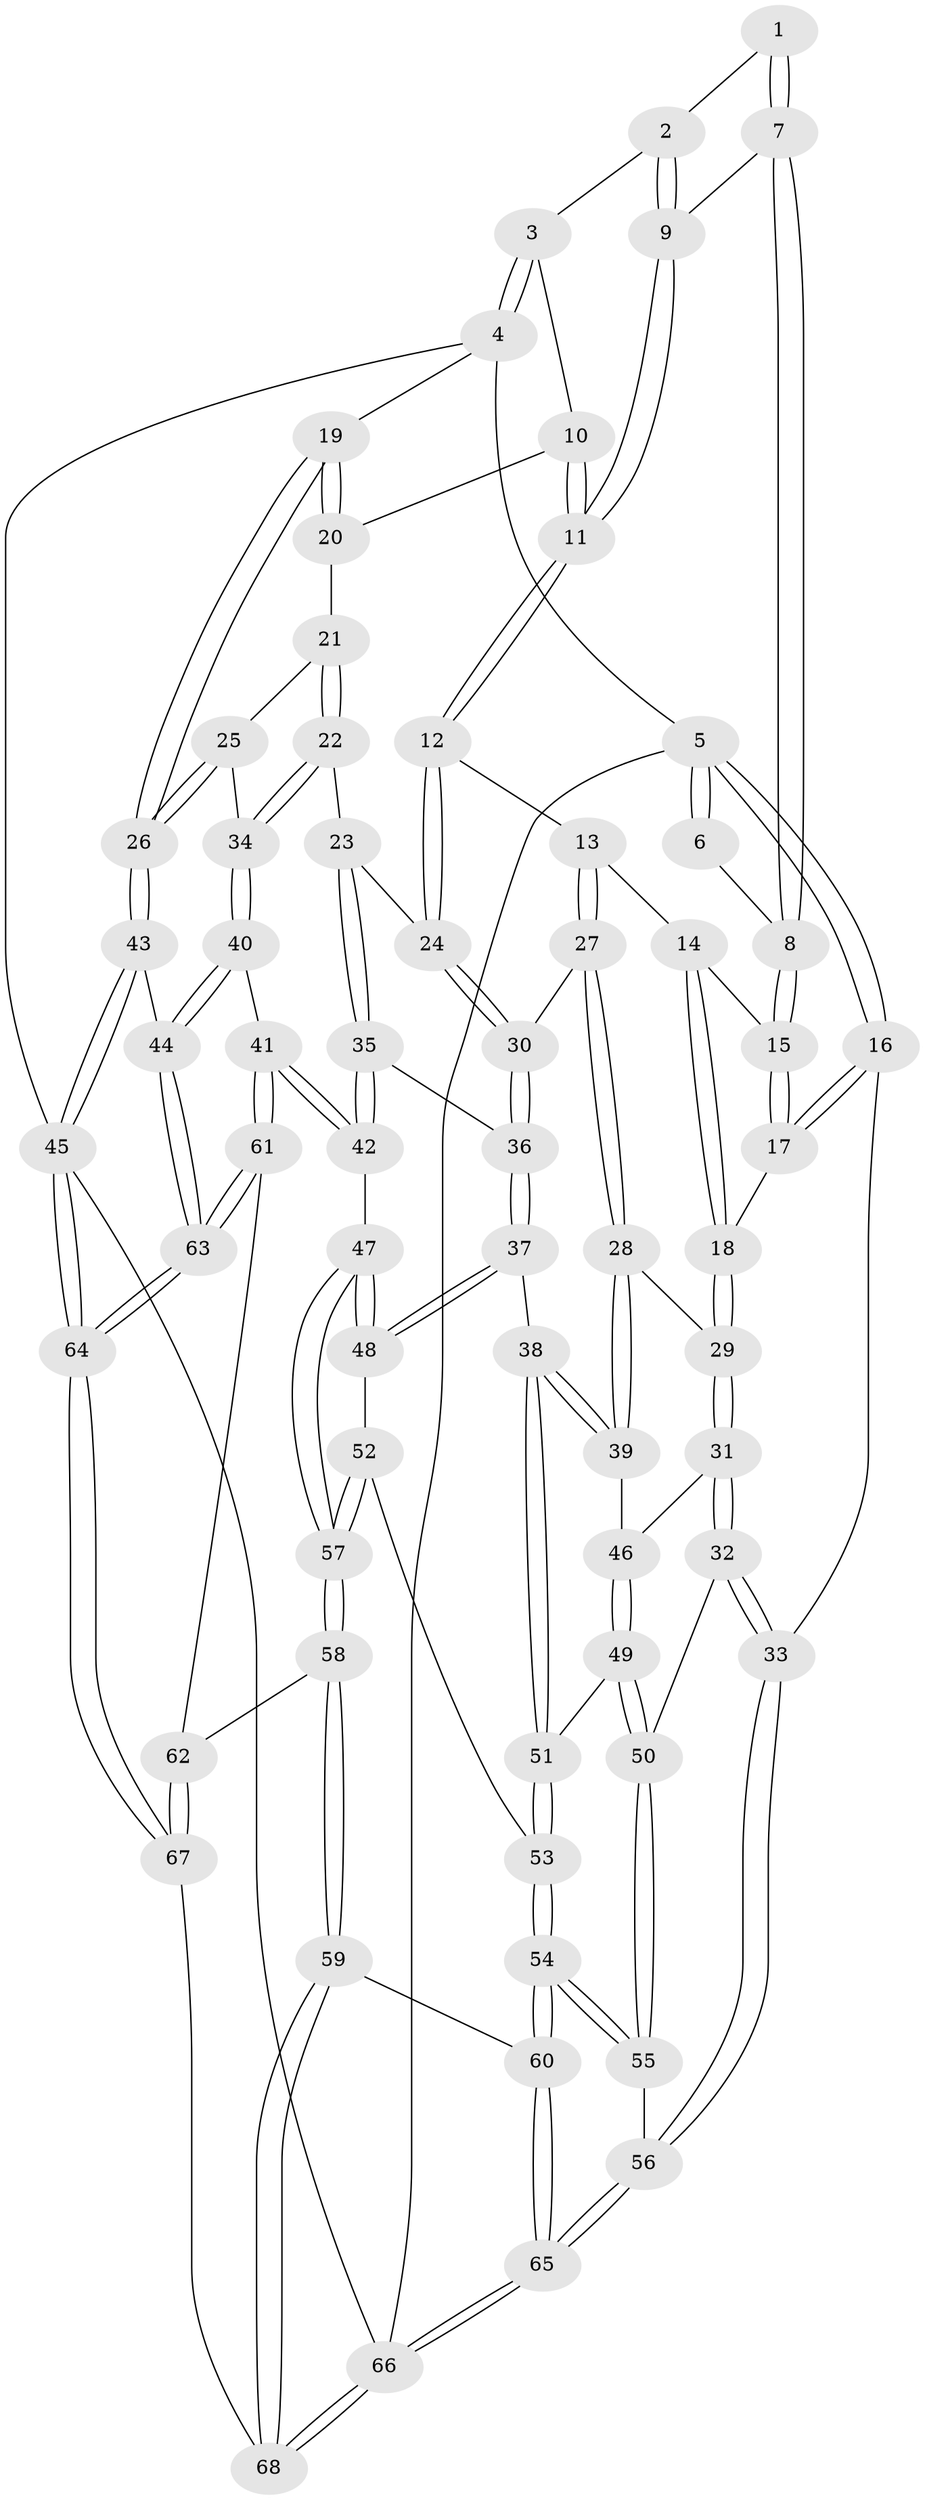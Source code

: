 // Generated by graph-tools (version 1.1) at 2025/51/03/09/25 03:51:06]
// undirected, 68 vertices, 167 edges
graph export_dot {
graph [start="1"]
  node [color=gray90,style=filled];
  1 [pos="+0.31867477837689145+0"];
  2 [pos="+0.6315459689688038+0"];
  3 [pos="+0.8023572902979298+0"];
  4 [pos="+1+0"];
  5 [pos="+0+0"];
  6 [pos="+0.19044073794717425+0"];
  7 [pos="+0.3629636330311482+0.06104887145694566"];
  8 [pos="+0.1391084245446+0.12179773730450974"];
  9 [pos="+0.39273730497061204+0.10788209858324255"];
  10 [pos="+0.49203961635660104+0.22466300568435188"];
  11 [pos="+0.4596060208108559+0.23061467756612408"];
  12 [pos="+0.45434172275294277+0.23472009893183263"];
  13 [pos="+0.32538953964871475+0.2943560812648659"];
  14 [pos="+0.20564869881388373+0.25055567446390037"];
  15 [pos="+0.11199214228752702+0.1886579958090897"];
  16 [pos="+0+0.23523613695238957"];
  17 [pos="+0+0.23999539773409356"];
  18 [pos="+0.11812421387013339+0.4760728905079067"];
  19 [pos="+1+0.1137453582951963"];
  20 [pos="+0.545415288702231+0.2573376716945841"];
  21 [pos="+0.5795675490818446+0.29948971469543084"];
  22 [pos="+0.598459521325663+0.5055878677280484"];
  23 [pos="+0.5267157502012385+0.5055679468243337"];
  24 [pos="+0.4905552807954763+0.4789650141715843"];
  25 [pos="+0.8321978466887034+0.4079971526815905"];
  26 [pos="+1+0.4080677529871649"];
  27 [pos="+0.3055949005787815+0.46865250878819237"];
  28 [pos="+0.2930692442465684+0.4800907024380556"];
  29 [pos="+0.13908127183146377+0.5265873287490604"];
  30 [pos="+0.353870155588158+0.49352228793462183"];
  31 [pos="+0.11025061733936123+0.5764898851304507"];
  32 [pos="+0.03348992551589324+0.6163572747329685"];
  33 [pos="+0+0.6254988110173332"];
  34 [pos="+0.6051882427058406+0.5102760143977115"];
  35 [pos="+0.4472495005766626+0.6187554527275353"];
  36 [pos="+0.43855318516495845+0.6171500512255407"];
  37 [pos="+0.34471539743466323+0.6719970990806813"];
  38 [pos="+0.31148870216574054+0.6568127389619081"];
  39 [pos="+0.3014969965766015+0.6424182866698219"];
  40 [pos="+0.6529550149879314+0.6920109901925127"];
  41 [pos="+0.5817946112157737+0.7392405156743576"];
  42 [pos="+0.5653734672326776+0.7369424075138185"];
  43 [pos="+1+0.6211628675669747"];
  44 [pos="+0.8696906668579442+0.6994371419738007"];
  45 [pos="+1+1"];
  46 [pos="+0.1729410261392993+0.6351067291017509"];
  47 [pos="+0.456681882354293+0.7832436095721063"];
  48 [pos="+0.3484853522560938+0.6871758714948443"];
  49 [pos="+0.2006955792422317+0.7222536417197235"];
  50 [pos="+0.10411445442384716+0.7681926809410259"];
  51 [pos="+0.230340799663212+0.7406545582458683"];
  52 [pos="+0.3149792081133425+0.7965155581704413"];
  53 [pos="+0.2458112739206634+0.7804867447083925"];
  54 [pos="+0.13568221366018823+0.9221533584808758"];
  55 [pos="+0.09815353811423554+0.8185234538926547"];
  56 [pos="+0+0.7137778226336102"];
  57 [pos="+0.37738294255771854+0.8653337324230114"];
  58 [pos="+0.3762950463988001+0.8758202444251169"];
  59 [pos="+0.1852548909533668+1"];
  60 [pos="+0.135620005461716+0.9237128290747112"];
  61 [pos="+0.6159475036357143+1"];
  62 [pos="+0.3886739542181384+0.8885562962656393"];
  63 [pos="+0.7097958631111838+1"];
  64 [pos="+0.7149901952726432+1"];
  65 [pos="+0+0.8988527410417689"];
  66 [pos="+0+1"];
  67 [pos="+0.3683952926380752+1"];
  68 [pos="+0.19237543001893334+1"];
  1 -- 2;
  1 -- 7;
  1 -- 7;
  2 -- 3;
  2 -- 9;
  2 -- 9;
  3 -- 4;
  3 -- 4;
  3 -- 10;
  4 -- 5;
  4 -- 19;
  4 -- 45;
  5 -- 6;
  5 -- 6;
  5 -- 16;
  5 -- 16;
  5 -- 66;
  6 -- 8;
  7 -- 8;
  7 -- 8;
  7 -- 9;
  8 -- 15;
  8 -- 15;
  9 -- 11;
  9 -- 11;
  10 -- 11;
  10 -- 11;
  10 -- 20;
  11 -- 12;
  11 -- 12;
  12 -- 13;
  12 -- 24;
  12 -- 24;
  13 -- 14;
  13 -- 27;
  13 -- 27;
  14 -- 15;
  14 -- 18;
  14 -- 18;
  15 -- 17;
  15 -- 17;
  16 -- 17;
  16 -- 17;
  16 -- 33;
  17 -- 18;
  18 -- 29;
  18 -- 29;
  19 -- 20;
  19 -- 20;
  19 -- 26;
  19 -- 26;
  20 -- 21;
  21 -- 22;
  21 -- 22;
  21 -- 25;
  22 -- 23;
  22 -- 34;
  22 -- 34;
  23 -- 24;
  23 -- 35;
  23 -- 35;
  24 -- 30;
  24 -- 30;
  25 -- 26;
  25 -- 26;
  25 -- 34;
  26 -- 43;
  26 -- 43;
  27 -- 28;
  27 -- 28;
  27 -- 30;
  28 -- 29;
  28 -- 39;
  28 -- 39;
  29 -- 31;
  29 -- 31;
  30 -- 36;
  30 -- 36;
  31 -- 32;
  31 -- 32;
  31 -- 46;
  32 -- 33;
  32 -- 33;
  32 -- 50;
  33 -- 56;
  33 -- 56;
  34 -- 40;
  34 -- 40;
  35 -- 36;
  35 -- 42;
  35 -- 42;
  36 -- 37;
  36 -- 37;
  37 -- 38;
  37 -- 48;
  37 -- 48;
  38 -- 39;
  38 -- 39;
  38 -- 51;
  38 -- 51;
  39 -- 46;
  40 -- 41;
  40 -- 44;
  40 -- 44;
  41 -- 42;
  41 -- 42;
  41 -- 61;
  41 -- 61;
  42 -- 47;
  43 -- 44;
  43 -- 45;
  43 -- 45;
  44 -- 63;
  44 -- 63;
  45 -- 64;
  45 -- 64;
  45 -- 66;
  46 -- 49;
  46 -- 49;
  47 -- 48;
  47 -- 48;
  47 -- 57;
  47 -- 57;
  48 -- 52;
  49 -- 50;
  49 -- 50;
  49 -- 51;
  50 -- 55;
  50 -- 55;
  51 -- 53;
  51 -- 53;
  52 -- 53;
  52 -- 57;
  52 -- 57;
  53 -- 54;
  53 -- 54;
  54 -- 55;
  54 -- 55;
  54 -- 60;
  54 -- 60;
  55 -- 56;
  56 -- 65;
  56 -- 65;
  57 -- 58;
  57 -- 58;
  58 -- 59;
  58 -- 59;
  58 -- 62;
  59 -- 60;
  59 -- 68;
  59 -- 68;
  60 -- 65;
  60 -- 65;
  61 -- 62;
  61 -- 63;
  61 -- 63;
  62 -- 67;
  62 -- 67;
  63 -- 64;
  63 -- 64;
  64 -- 67;
  64 -- 67;
  65 -- 66;
  65 -- 66;
  66 -- 68;
  66 -- 68;
  67 -- 68;
}
